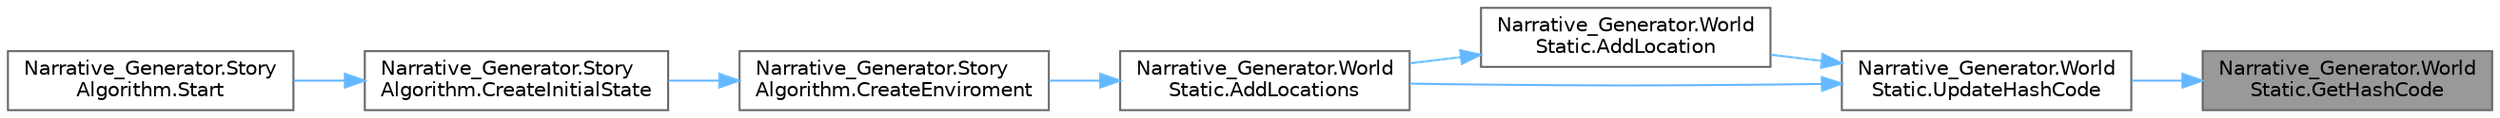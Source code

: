 digraph "Narrative_Generator.WorldStatic.GetHashCode"
{
 // LATEX_PDF_SIZE
  bgcolor="transparent";
  edge [fontname=Helvetica,fontsize=10,labelfontname=Helvetica,labelfontsize=10];
  node [fontname=Helvetica,fontsize=10,shape=box,height=0.2,width=0.4];
  rankdir="RL";
  Node1 [label="Narrative_Generator.World\lStatic.GetHashCode",height=0.2,width=0.4,color="gray40", fillcolor="grey60", style="filled", fontcolor="black",tooltip="Calculates and returns the hash code of this instance of the WorldStatic."];
  Node1 -> Node2 [dir="back",color="steelblue1",style="solid"];
  Node2 [label="Narrative_Generator.World\lStatic.UpdateHashCode",height=0.2,width=0.4,color="grey40", fillcolor="white", style="filled",URL="$class_narrative___generator_1_1_world_static.html#a9f94b4065b2b7331899adb2670407c52",tooltip="Updates (refresh) the current hash code value."];
  Node2 -> Node3 [dir="back",color="steelblue1",style="solid"];
  Node3 [label="Narrative_Generator.World\lStatic.AddLocation",height=0.2,width=0.4,color="grey40", fillcolor="white", style="filled",URL="$class_narrative___generator_1_1_world_static.html#a5b24dae1f53361ddeeec6443548bab59",tooltip="Adds the specified location to the list of locations."];
  Node3 -> Node4 [dir="back",color="steelblue1",style="solid"];
  Node4 [label="Narrative_Generator.World\lStatic.AddLocations",height=0.2,width=0.4,color="grey40", fillcolor="white", style="filled",URL="$class_narrative___generator_1_1_world_static.html#ab3627c580224e908bf75b8c64c2b8943",tooltip="Adds the given locations to the list of locations."];
  Node4 -> Node5 [dir="back",color="steelblue1",style="solid"];
  Node5 [label="Narrative_Generator.Story\lAlgorithm.CreateEnviroment",height=0.2,width=0.4,color="grey40", fillcolor="white", style="filled",URL="$class_narrative___generator_1_1_story_algorithm.html#ac985fa702a6214e07aa89f7bb28713af",tooltip="A method that adds locations to the current state of the world."];
  Node5 -> Node6 [dir="back",color="steelblue1",style="solid"];
  Node6 [label="Narrative_Generator.Story\lAlgorithm.CreateInitialState",height=0.2,width=0.4,color="grey40", fillcolor="white", style="filled",URL="$class_narrative___generator_1_1_story_algorithm.html#ae4b5d3307d83ac01751624e9bfea9406",tooltip="A method that creates an initial state of the world based on user preferences."];
  Node6 -> Node7 [dir="back",color="steelblue1",style="solid"];
  Node7 [label="Narrative_Generator.Story\lAlgorithm.Start",height=0.2,width=0.4,color="grey40", fillcolor="white", style="filled",URL="$class_narrative___generator_1_1_story_algorithm.html#a84193cf4bd94e0c652a31dbb175214d1",tooltip="Method is an entry point that controls the operation of the algorithm (the sequence of launching othe..."];
  Node2 -> Node4 [dir="back",color="steelblue1",style="solid"];
}
